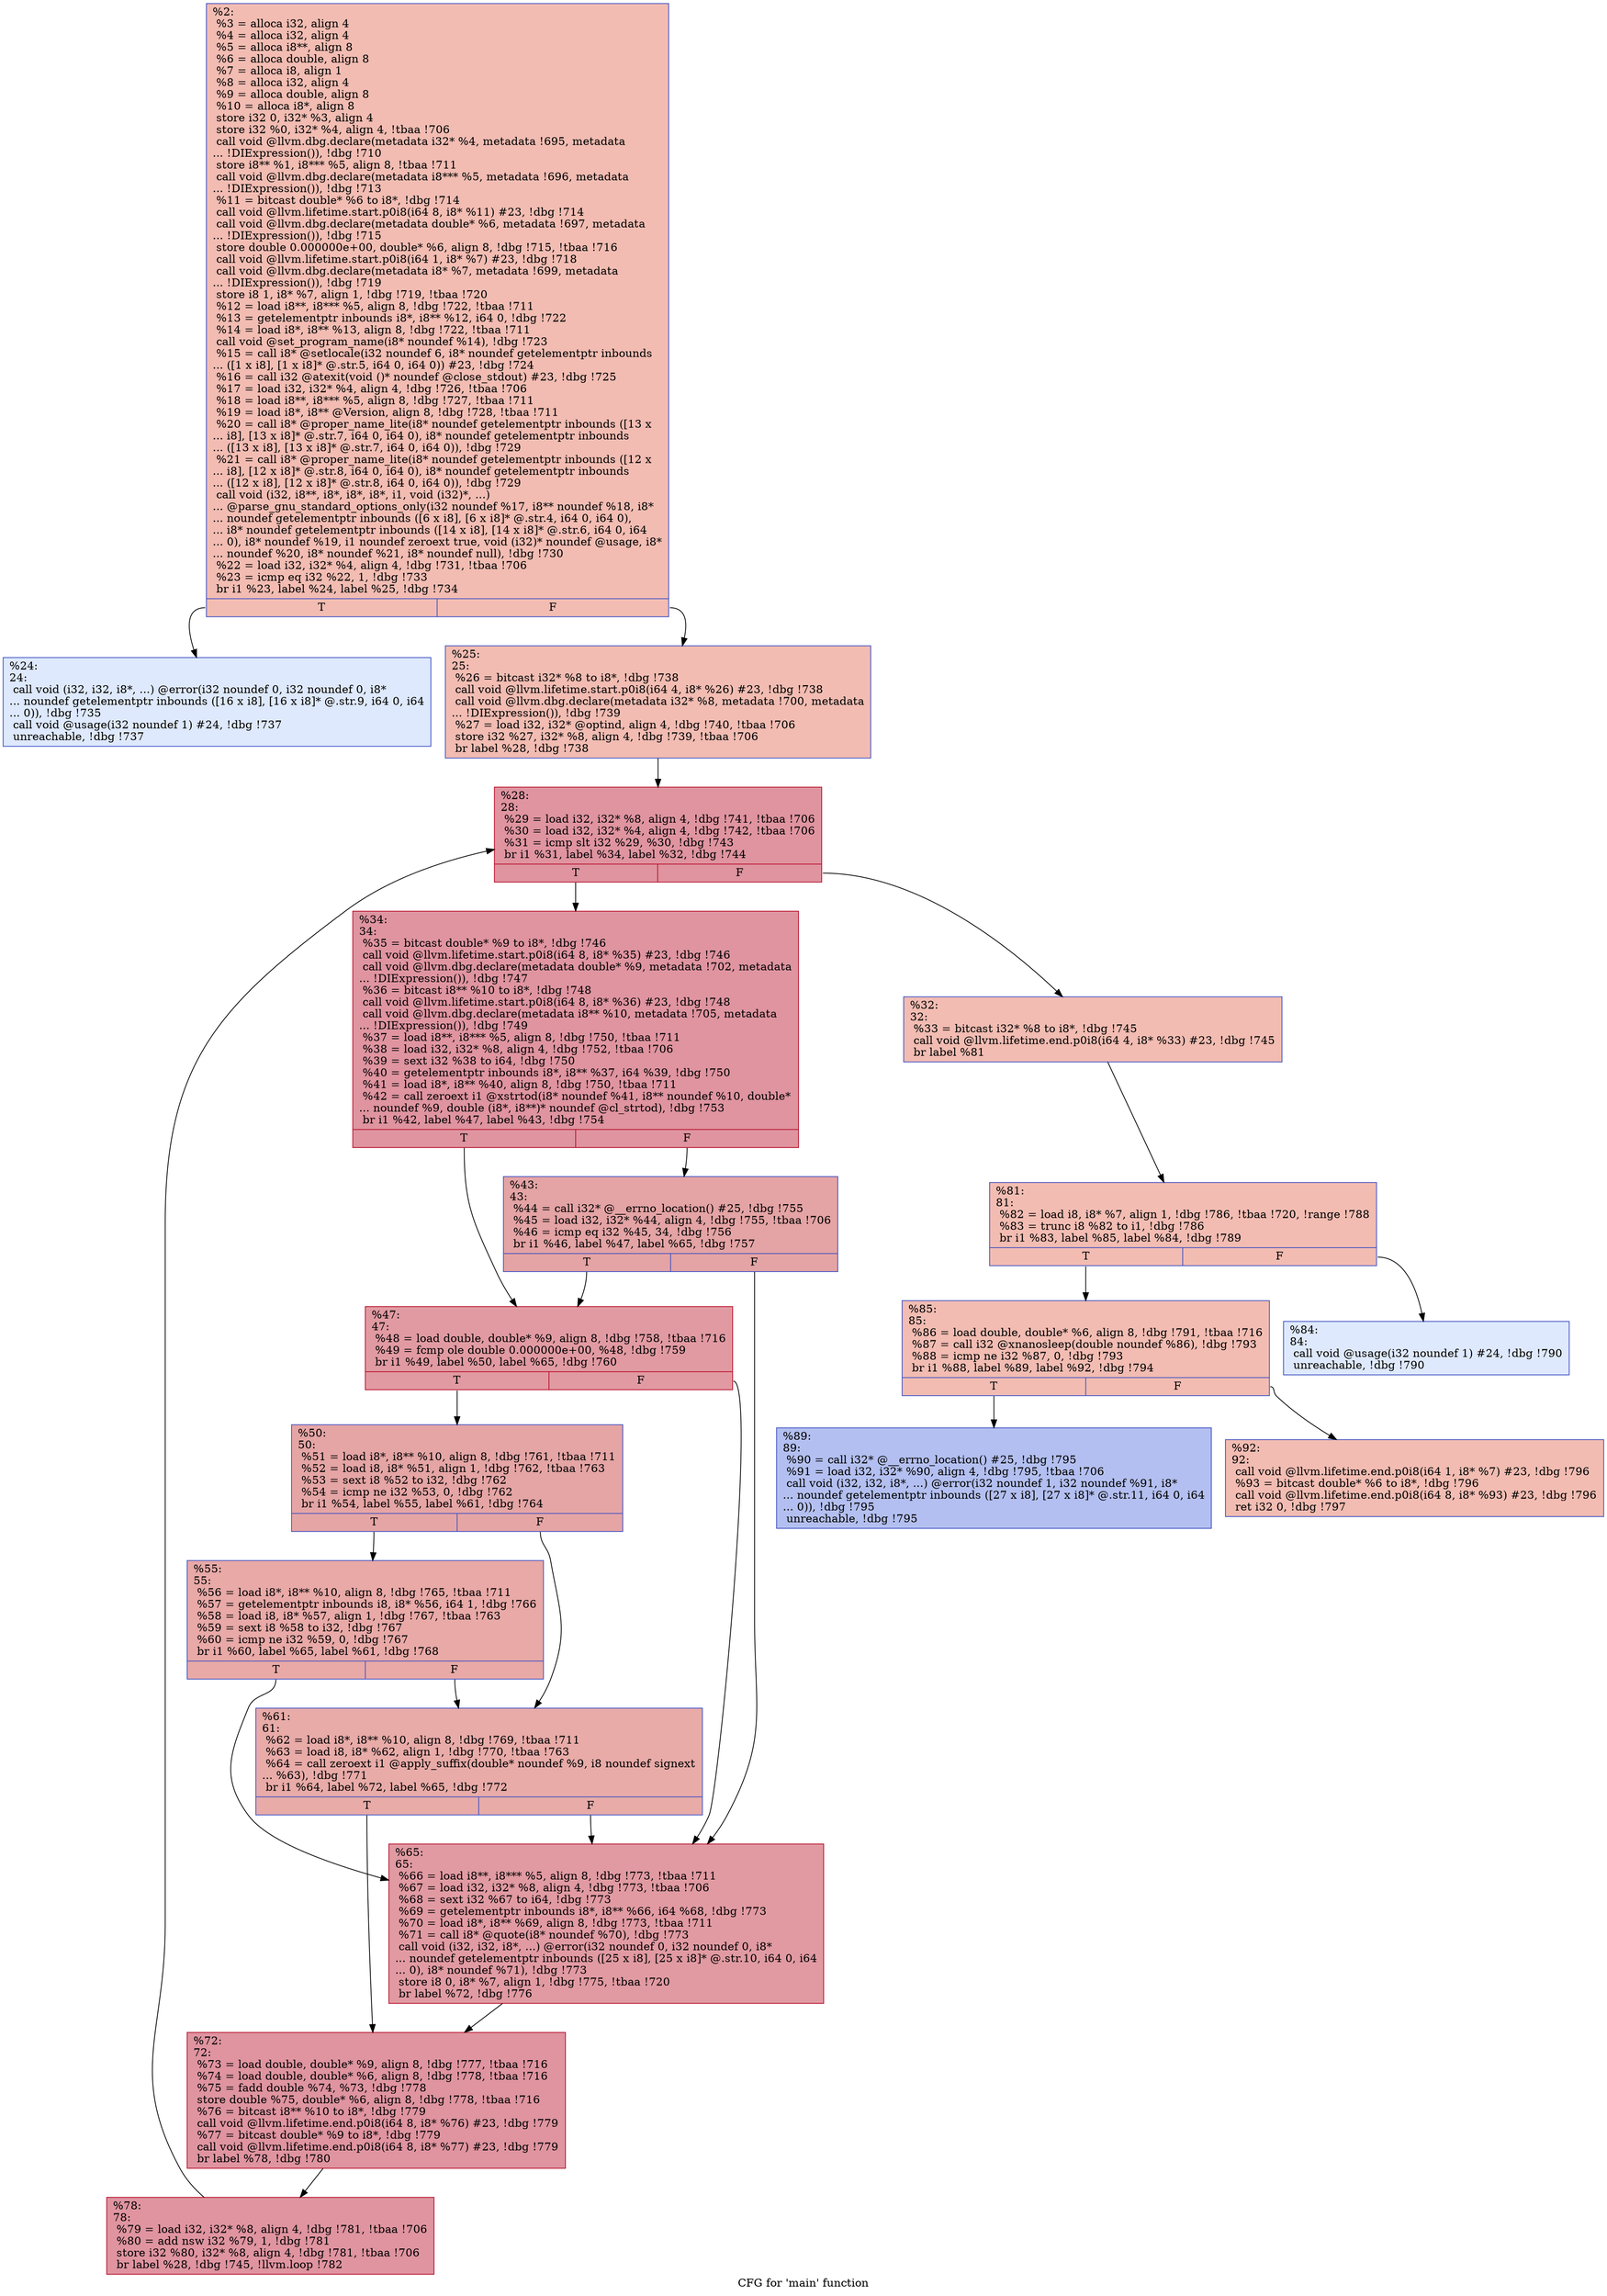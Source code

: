 digraph "CFG for 'main' function" {
	label="CFG for 'main' function";

	Node0x86ea70 [shape=record,color="#3d50c3ff", style=filled, fillcolor="#e1675170",label="{%2:\l  %3 = alloca i32, align 4\l  %4 = alloca i32, align 4\l  %5 = alloca i8**, align 8\l  %6 = alloca double, align 8\l  %7 = alloca i8, align 1\l  %8 = alloca i32, align 4\l  %9 = alloca double, align 8\l  %10 = alloca i8*, align 8\l  store i32 0, i32* %3, align 4\l  store i32 %0, i32* %4, align 4, !tbaa !706\l  call void @llvm.dbg.declare(metadata i32* %4, metadata !695, metadata\l... !DIExpression()), !dbg !710\l  store i8** %1, i8*** %5, align 8, !tbaa !711\l  call void @llvm.dbg.declare(metadata i8*** %5, metadata !696, metadata\l... !DIExpression()), !dbg !713\l  %11 = bitcast double* %6 to i8*, !dbg !714\l  call void @llvm.lifetime.start.p0i8(i64 8, i8* %11) #23, !dbg !714\l  call void @llvm.dbg.declare(metadata double* %6, metadata !697, metadata\l... !DIExpression()), !dbg !715\l  store double 0.000000e+00, double* %6, align 8, !dbg !715, !tbaa !716\l  call void @llvm.lifetime.start.p0i8(i64 1, i8* %7) #23, !dbg !718\l  call void @llvm.dbg.declare(metadata i8* %7, metadata !699, metadata\l... !DIExpression()), !dbg !719\l  store i8 1, i8* %7, align 1, !dbg !719, !tbaa !720\l  %12 = load i8**, i8*** %5, align 8, !dbg !722, !tbaa !711\l  %13 = getelementptr inbounds i8*, i8** %12, i64 0, !dbg !722\l  %14 = load i8*, i8** %13, align 8, !dbg !722, !tbaa !711\l  call void @set_program_name(i8* noundef %14), !dbg !723\l  %15 = call i8* @setlocale(i32 noundef 6, i8* noundef getelementptr inbounds\l... ([1 x i8], [1 x i8]* @.str.5, i64 0, i64 0)) #23, !dbg !724\l  %16 = call i32 @atexit(void ()* noundef @close_stdout) #23, !dbg !725\l  %17 = load i32, i32* %4, align 4, !dbg !726, !tbaa !706\l  %18 = load i8**, i8*** %5, align 8, !dbg !727, !tbaa !711\l  %19 = load i8*, i8** @Version, align 8, !dbg !728, !tbaa !711\l  %20 = call i8* @proper_name_lite(i8* noundef getelementptr inbounds ([13 x\l... i8], [13 x i8]* @.str.7, i64 0, i64 0), i8* noundef getelementptr inbounds\l... ([13 x i8], [13 x i8]* @.str.7, i64 0, i64 0)), !dbg !729\l  %21 = call i8* @proper_name_lite(i8* noundef getelementptr inbounds ([12 x\l... i8], [12 x i8]* @.str.8, i64 0, i64 0), i8* noundef getelementptr inbounds\l... ([12 x i8], [12 x i8]* @.str.8, i64 0, i64 0)), !dbg !729\l  call void (i32, i8**, i8*, i8*, i8*, i1, void (i32)*, ...)\l... @parse_gnu_standard_options_only(i32 noundef %17, i8** noundef %18, i8*\l... noundef getelementptr inbounds ([6 x i8], [6 x i8]* @.str.4, i64 0, i64 0),\l... i8* noundef getelementptr inbounds ([14 x i8], [14 x i8]* @.str.6, i64 0, i64\l... 0), i8* noundef %19, i1 noundef zeroext true, void (i32)* noundef @usage, i8*\l... noundef %20, i8* noundef %21, i8* noundef null), !dbg !730\l  %22 = load i32, i32* %4, align 4, !dbg !731, !tbaa !706\l  %23 = icmp eq i32 %22, 1, !dbg !733\l  br i1 %23, label %24, label %25, !dbg !734\l|{<s0>T|<s1>F}}"];
	Node0x86ea70:s0 -> Node0x86eb60;
	Node0x86ea70:s1 -> Node0x86ebb0;
	Node0x86eb60 [shape=record,color="#3d50c3ff", style=filled, fillcolor="#b5cdfa70",label="{%24:\l24:                                               \l  call void (i32, i32, i8*, ...) @error(i32 noundef 0, i32 noundef 0, i8*\l... noundef getelementptr inbounds ([16 x i8], [16 x i8]* @.str.9, i64 0, i64\l... 0)), !dbg !735\l  call void @usage(i32 noundef 1) #24, !dbg !737\l  unreachable, !dbg !737\l}"];
	Node0x86ebb0 [shape=record,color="#3d50c3ff", style=filled, fillcolor="#e1675170",label="{%25:\l25:                                               \l  %26 = bitcast i32* %8 to i8*, !dbg !738\l  call void @llvm.lifetime.start.p0i8(i64 4, i8* %26) #23, !dbg !738\l  call void @llvm.dbg.declare(metadata i32* %8, metadata !700, metadata\l... !DIExpression()), !dbg !739\l  %27 = load i32, i32* @optind, align 4, !dbg !740, !tbaa !706\l  store i32 %27, i32* %8, align 4, !dbg !739, !tbaa !706\l  br label %28, !dbg !738\l}"];
	Node0x86ebb0 -> Node0x86ec00;
	Node0x86ec00 [shape=record,color="#b70d28ff", style=filled, fillcolor="#b70d2870",label="{%28:\l28:                                               \l  %29 = load i32, i32* %8, align 4, !dbg !741, !tbaa !706\l  %30 = load i32, i32* %4, align 4, !dbg !742, !tbaa !706\l  %31 = icmp slt i32 %29, %30, !dbg !743\l  br i1 %31, label %34, label %32, !dbg !744\l|{<s0>T|<s1>F}}"];
	Node0x86ec00:s0 -> Node0x86eca0;
	Node0x86ec00:s1 -> Node0x86ec50;
	Node0x86ec50 [shape=record,color="#3d50c3ff", style=filled, fillcolor="#e1675170",label="{%32:\l32:                                               \l  %33 = bitcast i32* %8 to i8*, !dbg !745\l  call void @llvm.lifetime.end.p0i8(i64 4, i8* %33) #23, !dbg !745\l  br label %81\l}"];
	Node0x86ec50 -> Node0x86ef70;
	Node0x86eca0 [shape=record,color="#b70d28ff", style=filled, fillcolor="#b70d2870",label="{%34:\l34:                                               \l  %35 = bitcast double* %9 to i8*, !dbg !746\l  call void @llvm.lifetime.start.p0i8(i64 8, i8* %35) #23, !dbg !746\l  call void @llvm.dbg.declare(metadata double* %9, metadata !702, metadata\l... !DIExpression()), !dbg !747\l  %36 = bitcast i8** %10 to i8*, !dbg !748\l  call void @llvm.lifetime.start.p0i8(i64 8, i8* %36) #23, !dbg !748\l  call void @llvm.dbg.declare(metadata i8** %10, metadata !705, metadata\l... !DIExpression()), !dbg !749\l  %37 = load i8**, i8*** %5, align 8, !dbg !750, !tbaa !711\l  %38 = load i32, i32* %8, align 4, !dbg !752, !tbaa !706\l  %39 = sext i32 %38 to i64, !dbg !750\l  %40 = getelementptr inbounds i8*, i8** %37, i64 %39, !dbg !750\l  %41 = load i8*, i8** %40, align 8, !dbg !750, !tbaa !711\l  %42 = call zeroext i1 @xstrtod(i8* noundef %41, i8** noundef %10, double*\l... noundef %9, double (i8*, i8**)* noundef @cl_strtod), !dbg !753\l  br i1 %42, label %47, label %43, !dbg !754\l|{<s0>T|<s1>F}}"];
	Node0x86eca0:s0 -> Node0x86ed40;
	Node0x86eca0:s1 -> Node0x86ecf0;
	Node0x86ecf0 [shape=record,color="#3d50c3ff", style=filled, fillcolor="#c32e3170",label="{%43:\l43:                                               \l  %44 = call i32* @__errno_location() #25, !dbg !755\l  %45 = load i32, i32* %44, align 4, !dbg !755, !tbaa !706\l  %46 = icmp eq i32 %45, 34, !dbg !756\l  br i1 %46, label %47, label %65, !dbg !757\l|{<s0>T|<s1>F}}"];
	Node0x86ecf0:s0 -> Node0x86ed40;
	Node0x86ecf0:s1 -> Node0x86ee80;
	Node0x86ed40 [shape=record,color="#b70d28ff", style=filled, fillcolor="#bb1b2c70",label="{%47:\l47:                                               \l  %48 = load double, double* %9, align 8, !dbg !758, !tbaa !716\l  %49 = fcmp ole double 0.000000e+00, %48, !dbg !759\l  br i1 %49, label %50, label %65, !dbg !760\l|{<s0>T|<s1>F}}"];
	Node0x86ed40:s0 -> Node0x86ed90;
	Node0x86ed40:s1 -> Node0x86ee80;
	Node0x86ed90 [shape=record,color="#3d50c3ff", style=filled, fillcolor="#c5333470",label="{%50:\l50:                                               \l  %51 = load i8*, i8** %10, align 8, !dbg !761, !tbaa !711\l  %52 = load i8, i8* %51, align 1, !dbg !762, !tbaa !763\l  %53 = sext i8 %52 to i32, !dbg !762\l  %54 = icmp ne i32 %53, 0, !dbg !762\l  br i1 %54, label %55, label %61, !dbg !764\l|{<s0>T|<s1>F}}"];
	Node0x86ed90:s0 -> Node0x86ede0;
	Node0x86ed90:s1 -> Node0x86ee30;
	Node0x86ede0 [shape=record,color="#3d50c3ff", style=filled, fillcolor="#ca3b3770",label="{%55:\l55:                                               \l  %56 = load i8*, i8** %10, align 8, !dbg !765, !tbaa !711\l  %57 = getelementptr inbounds i8, i8* %56, i64 1, !dbg !766\l  %58 = load i8, i8* %57, align 1, !dbg !767, !tbaa !763\l  %59 = sext i8 %58 to i32, !dbg !767\l  %60 = icmp ne i32 %59, 0, !dbg !767\l  br i1 %60, label %65, label %61, !dbg !768\l|{<s0>T|<s1>F}}"];
	Node0x86ede0:s0 -> Node0x86ee80;
	Node0x86ede0:s1 -> Node0x86ee30;
	Node0x86ee30 [shape=record,color="#3d50c3ff", style=filled, fillcolor="#cc403a70",label="{%61:\l61:                                               \l  %62 = load i8*, i8** %10, align 8, !dbg !769, !tbaa !711\l  %63 = load i8, i8* %62, align 1, !dbg !770, !tbaa !763\l  %64 = call zeroext i1 @apply_suffix(double* noundef %9, i8 noundef signext\l... %63), !dbg !771\l  br i1 %64, label %72, label %65, !dbg !772\l|{<s0>T|<s1>F}}"];
	Node0x86ee30:s0 -> Node0x86eed0;
	Node0x86ee30:s1 -> Node0x86ee80;
	Node0x86ee80 [shape=record,color="#b70d28ff", style=filled, fillcolor="#bb1b2c70",label="{%65:\l65:                                               \l  %66 = load i8**, i8*** %5, align 8, !dbg !773, !tbaa !711\l  %67 = load i32, i32* %8, align 4, !dbg !773, !tbaa !706\l  %68 = sext i32 %67 to i64, !dbg !773\l  %69 = getelementptr inbounds i8*, i8** %66, i64 %68, !dbg !773\l  %70 = load i8*, i8** %69, align 8, !dbg !773, !tbaa !711\l  %71 = call i8* @quote(i8* noundef %70), !dbg !773\l  call void (i32, i32, i8*, ...) @error(i32 noundef 0, i32 noundef 0, i8*\l... noundef getelementptr inbounds ([25 x i8], [25 x i8]* @.str.10, i64 0, i64\l... 0), i8* noundef %71), !dbg !773\l  store i8 0, i8* %7, align 1, !dbg !775, !tbaa !720\l  br label %72, !dbg !776\l}"];
	Node0x86ee80 -> Node0x86eed0;
	Node0x86eed0 [shape=record,color="#b70d28ff", style=filled, fillcolor="#b70d2870",label="{%72:\l72:                                               \l  %73 = load double, double* %9, align 8, !dbg !777, !tbaa !716\l  %74 = load double, double* %6, align 8, !dbg !778, !tbaa !716\l  %75 = fadd double %74, %73, !dbg !778\l  store double %75, double* %6, align 8, !dbg !778, !tbaa !716\l  %76 = bitcast i8** %10 to i8*, !dbg !779\l  call void @llvm.lifetime.end.p0i8(i64 8, i8* %76) #23, !dbg !779\l  %77 = bitcast double* %9 to i8*, !dbg !779\l  call void @llvm.lifetime.end.p0i8(i64 8, i8* %77) #23, !dbg !779\l  br label %78, !dbg !780\l}"];
	Node0x86eed0 -> Node0x86ef20;
	Node0x86ef20 [shape=record,color="#b70d28ff", style=filled, fillcolor="#b70d2870",label="{%78:\l78:                                               \l  %79 = load i32, i32* %8, align 4, !dbg !781, !tbaa !706\l  %80 = add nsw i32 %79, 1, !dbg !781\l  store i32 %80, i32* %8, align 4, !dbg !781, !tbaa !706\l  br label %28, !dbg !745, !llvm.loop !782\l}"];
	Node0x86ef20 -> Node0x86ec00;
	Node0x86ef70 [shape=record,color="#3d50c3ff", style=filled, fillcolor="#e1675170",label="{%81:\l81:                                               \l  %82 = load i8, i8* %7, align 1, !dbg !786, !tbaa !720, !range !788\l  %83 = trunc i8 %82 to i1, !dbg !786\l  br i1 %83, label %85, label %84, !dbg !789\l|{<s0>T|<s1>F}}"];
	Node0x86ef70:s0 -> Node0x8c0dd0;
	Node0x86ef70:s1 -> Node0x86efc0;
	Node0x86efc0 [shape=record,color="#3d50c3ff", style=filled, fillcolor="#b5cdfa70",label="{%84:\l84:                                               \l  call void @usage(i32 noundef 1) #24, !dbg !790\l  unreachable, !dbg !790\l}"];
	Node0x8c0dd0 [shape=record,color="#3d50c3ff", style=filled, fillcolor="#e1675170",label="{%85:\l85:                                               \l  %86 = load double, double* %6, align 8, !dbg !791, !tbaa !716\l  %87 = call i32 @xnanosleep(double noundef %86), !dbg !793\l  %88 = icmp ne i32 %87, 0, !dbg !793\l  br i1 %88, label %89, label %92, !dbg !794\l|{<s0>T|<s1>F}}"];
	Node0x8c0dd0:s0 -> Node0x8c0e20;
	Node0x8c0dd0:s1 -> Node0x8c0e70;
	Node0x8c0e20 [shape=record,color="#3d50c3ff", style=filled, fillcolor="#536edd70",label="{%89:\l89:                                               \l  %90 = call i32* @__errno_location() #25, !dbg !795\l  %91 = load i32, i32* %90, align 4, !dbg !795, !tbaa !706\l  call void (i32, i32, i8*, ...) @error(i32 noundef 1, i32 noundef %91, i8*\l... noundef getelementptr inbounds ([27 x i8], [27 x i8]* @.str.11, i64 0, i64\l... 0)), !dbg !795\l  unreachable, !dbg !795\l}"];
	Node0x8c0e70 [shape=record,color="#3d50c3ff", style=filled, fillcolor="#e1675170",label="{%92:\l92:                                               \l  call void @llvm.lifetime.end.p0i8(i64 1, i8* %7) #23, !dbg !796\l  %93 = bitcast double* %6 to i8*, !dbg !796\l  call void @llvm.lifetime.end.p0i8(i64 8, i8* %93) #23, !dbg !796\l  ret i32 0, !dbg !797\l}"];
}
